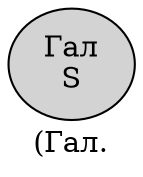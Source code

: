 digraph SENTENCE_1640 {
	graph [label="(Гал."]
	node [style=filled]
		1 [label="Гал
S" color="" fillcolor=lightgray penwidth=1 shape=ellipse]
}